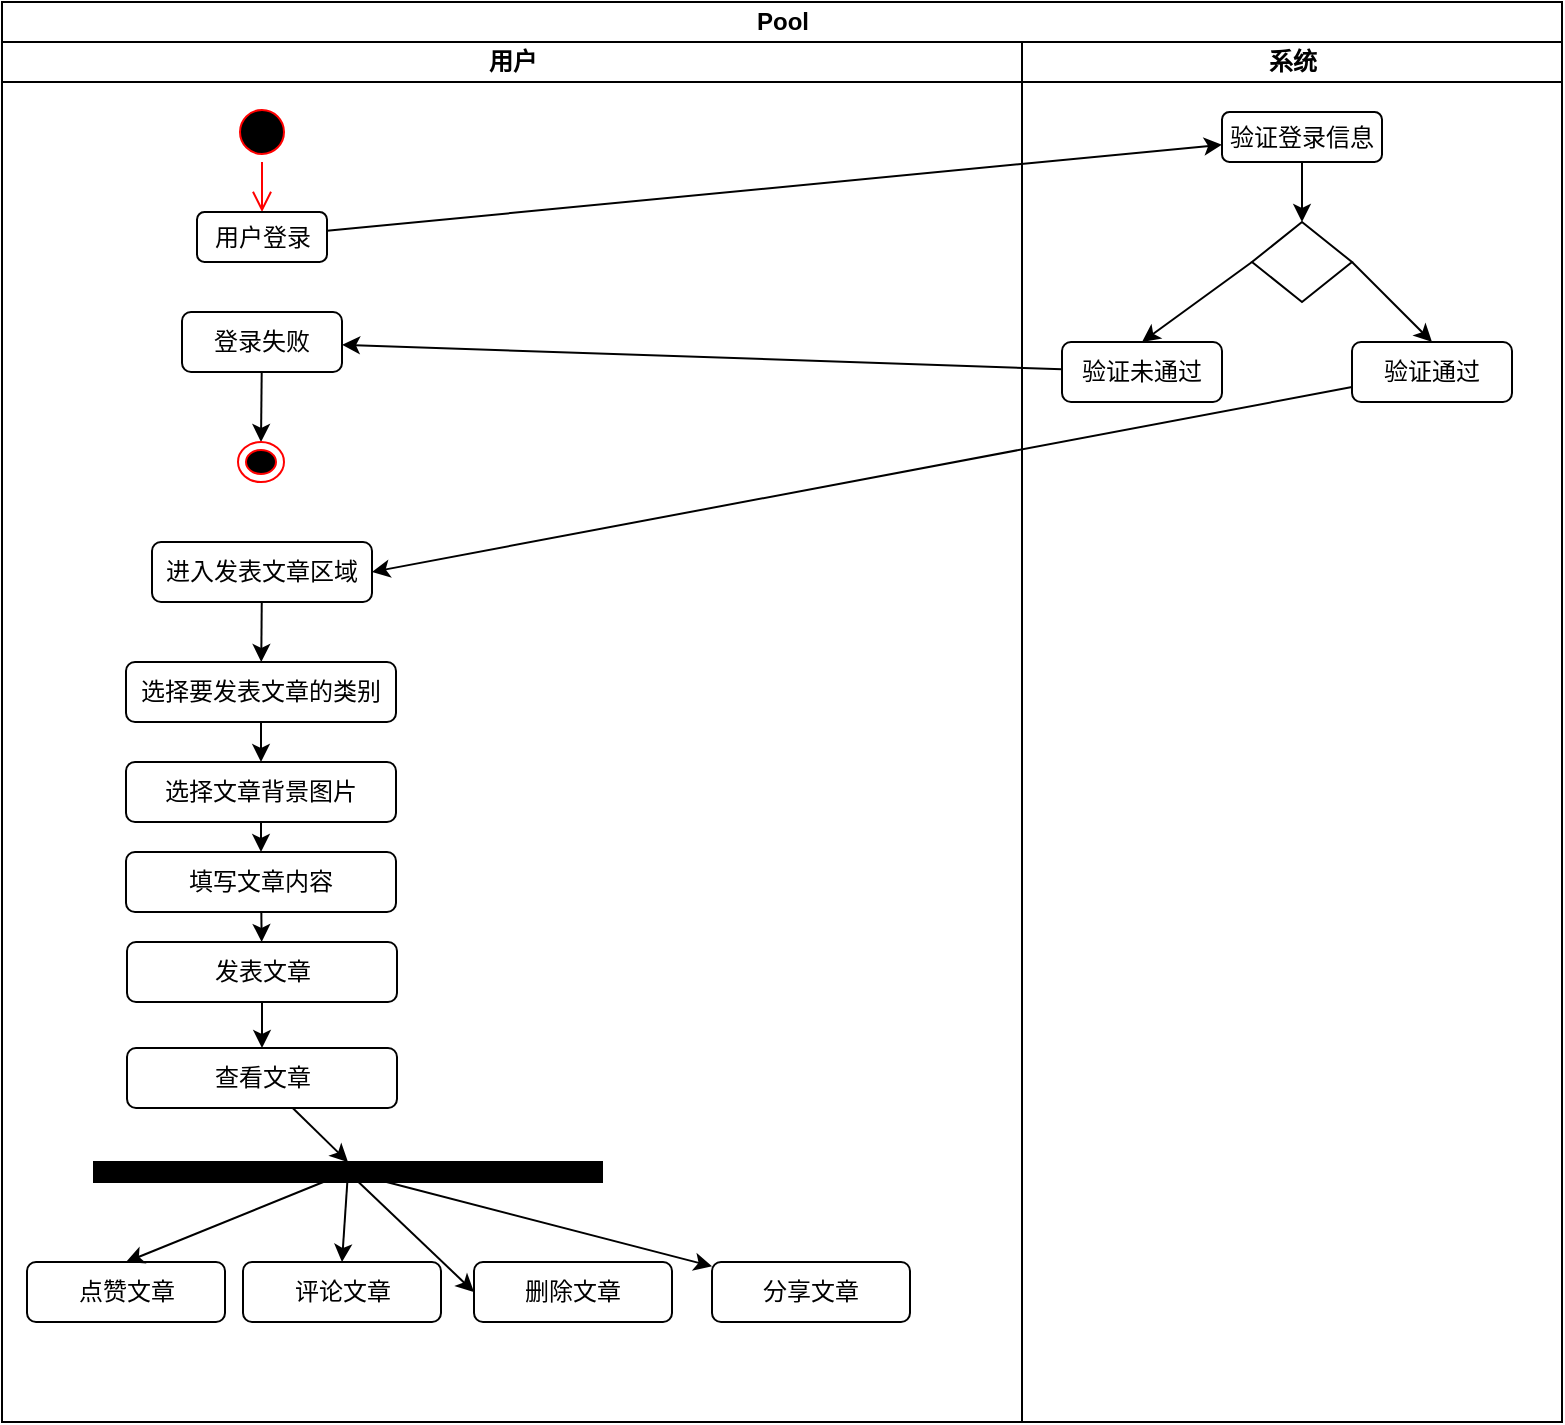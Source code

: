<mxfile version="10.5.8" type="github"><diagram id="o9x1gfWvhLjzchynyCmW" name="Page-1"><mxGraphModel dx="1158" dy="-403" grid="1" gridSize="10" guides="1" tooltips="1" connect="1" arrows="1" fold="1" page="1" pageScale="1" pageWidth="3000" pageHeight="1169" math="0" shadow="0"><root><mxCell id="0"/><mxCell id="1" parent="0"/><mxCell id="eRmpCJi3VX-l_0v9ZJWC-1" value="Pool" style="swimlane;html=1;childLayout=stackLayout;resizeParent=1;resizeParentMax=0;startSize=20;" vertex="1" parent="1"><mxGeometry x="35" y="1200" width="780" height="710" as="geometry"/></mxCell><mxCell id="eRmpCJi3VX-l_0v9ZJWC-9" value="" style="edgeStyle=none;rounded=0;orthogonalLoop=1;jettySize=auto;html=1;" edge="1" parent="eRmpCJi3VX-l_0v9ZJWC-1" source="eRmpCJi3VX-l_0v9ZJWC-5" target="eRmpCJi3VX-l_0v9ZJWC-12"><mxGeometry relative="1" as="geometry"/></mxCell><mxCell id="eRmpCJi3VX-l_0v9ZJWC-2" value="用户" style="swimlane;html=1;startSize=20;" vertex="1" parent="eRmpCJi3VX-l_0v9ZJWC-1"><mxGeometry y="20" width="510" height="690" as="geometry"/></mxCell><mxCell id="eRmpCJi3VX-l_0v9ZJWC-3" value="" style="ellipse;html=1;shape=startState;fillColor=#000000;strokeColor=#ff0000;" vertex="1" parent="eRmpCJi3VX-l_0v9ZJWC-2"><mxGeometry x="115" y="30" width="30" height="30" as="geometry"/></mxCell><mxCell id="eRmpCJi3VX-l_0v9ZJWC-4" value="" style="html=1;verticalAlign=bottom;endArrow=open;endSize=8;strokeColor=#ff0000;entryX=0.5;entryY=0;entryDx=0;entryDy=0;" edge="1" parent="eRmpCJi3VX-l_0v9ZJWC-2" source="eRmpCJi3VX-l_0v9ZJWC-3" target="eRmpCJi3VX-l_0v9ZJWC-5"><mxGeometry relative="1" as="geometry"><mxPoint x="130" y="120" as="targetPoint"/></mxGeometry></mxCell><mxCell id="eRmpCJi3VX-l_0v9ZJWC-5" value="用户登录" style="rounded=1;whiteSpace=wrap;html=1;" vertex="1" parent="eRmpCJi3VX-l_0v9ZJWC-2"><mxGeometry x="97.5" y="85" width="65" height="25" as="geometry"/></mxCell><mxCell id="eRmpCJi3VX-l_0v9ZJWC-6" style="edgeStyle=none;rounded=0;orthogonalLoop=1;jettySize=auto;html=1;entryX=0.5;entryY=0;entryDx=0;entryDy=0;" edge="1" parent="eRmpCJi3VX-l_0v9ZJWC-2" source="eRmpCJi3VX-l_0v9ZJWC-7" target="eRmpCJi3VX-l_0v9ZJWC-8"><mxGeometry relative="1" as="geometry"/></mxCell><mxCell id="eRmpCJi3VX-l_0v9ZJWC-7" value="登录失败" style="rounded=1;whiteSpace=wrap;html=1;" vertex="1" parent="eRmpCJi3VX-l_0v9ZJWC-2"><mxGeometry x="90" y="135" width="80" height="30" as="geometry"/></mxCell><mxCell id="eRmpCJi3VX-l_0v9ZJWC-8" value="" style="ellipse;html=1;shape=endState;fillColor=#000000;strokeColor=#ff0000;" vertex="1" parent="eRmpCJi3VX-l_0v9ZJWC-2"><mxGeometry x="118" y="200" width="23" height="20" as="geometry"/></mxCell><mxCell id="eRmpCJi3VX-l_0v9ZJWC-22" value="" style="edgeStyle=none;rounded=0;orthogonalLoop=1;jettySize=auto;html=1;" edge="1" parent="eRmpCJi3VX-l_0v9ZJWC-2" source="eRmpCJi3VX-l_0v9ZJWC-19" target="eRmpCJi3VX-l_0v9ZJWC-21"><mxGeometry relative="1" as="geometry"/></mxCell><mxCell id="eRmpCJi3VX-l_0v9ZJWC-19" value="进入发表文章区域" style="rounded=1;whiteSpace=wrap;html=1;" vertex="1" parent="eRmpCJi3VX-l_0v9ZJWC-2"><mxGeometry x="75" y="250" width="110" height="30" as="geometry"/></mxCell><mxCell id="eRmpCJi3VX-l_0v9ZJWC-24" value="" style="edgeStyle=none;rounded=0;orthogonalLoop=1;jettySize=auto;html=1;" edge="1" parent="eRmpCJi3VX-l_0v9ZJWC-2" source="eRmpCJi3VX-l_0v9ZJWC-21" target="eRmpCJi3VX-l_0v9ZJWC-23"><mxGeometry relative="1" as="geometry"/></mxCell><mxCell id="eRmpCJi3VX-l_0v9ZJWC-21" value="选择要发表文章的类别" style="rounded=1;whiteSpace=wrap;html=1;" vertex="1" parent="eRmpCJi3VX-l_0v9ZJWC-2"><mxGeometry x="62" y="310" width="135" height="30" as="geometry"/></mxCell><mxCell id="eRmpCJi3VX-l_0v9ZJWC-26" value="" style="edgeStyle=none;rounded=0;orthogonalLoop=1;jettySize=auto;html=1;" edge="1" parent="eRmpCJi3VX-l_0v9ZJWC-2" source="eRmpCJi3VX-l_0v9ZJWC-23" target="eRmpCJi3VX-l_0v9ZJWC-25"><mxGeometry relative="1" as="geometry"/></mxCell><mxCell id="eRmpCJi3VX-l_0v9ZJWC-23" value="选择文章背景图片" style="rounded=1;whiteSpace=wrap;html=1;" vertex="1" parent="eRmpCJi3VX-l_0v9ZJWC-2"><mxGeometry x="62" y="360" width="135" height="30" as="geometry"/></mxCell><mxCell id="eRmpCJi3VX-l_0v9ZJWC-28" value="" style="edgeStyle=none;rounded=0;orthogonalLoop=1;jettySize=auto;html=1;" edge="1" parent="eRmpCJi3VX-l_0v9ZJWC-2" source="eRmpCJi3VX-l_0v9ZJWC-25" target="eRmpCJi3VX-l_0v9ZJWC-27"><mxGeometry relative="1" as="geometry"/></mxCell><mxCell id="eRmpCJi3VX-l_0v9ZJWC-25" value="填写文章内容" style="rounded=1;whiteSpace=wrap;html=1;" vertex="1" parent="eRmpCJi3VX-l_0v9ZJWC-2"><mxGeometry x="62" y="405" width="135" height="30" as="geometry"/></mxCell><mxCell id="eRmpCJi3VX-l_0v9ZJWC-52" value="" style="edgeStyle=none;rounded=0;orthogonalLoop=1;jettySize=auto;html=1;" edge="1" parent="eRmpCJi3VX-l_0v9ZJWC-2" source="eRmpCJi3VX-l_0v9ZJWC-27" target="eRmpCJi3VX-l_0v9ZJWC-51"><mxGeometry relative="1" as="geometry"/></mxCell><mxCell id="eRmpCJi3VX-l_0v9ZJWC-27" value="发表文章" style="rounded=1;whiteSpace=wrap;html=1;" vertex="1" parent="eRmpCJi3VX-l_0v9ZJWC-2"><mxGeometry x="62.5" y="450" width="135" height="30" as="geometry"/></mxCell><mxCell id="eRmpCJi3VX-l_0v9ZJWC-58" style="edgeStyle=none;rounded=0;orthogonalLoop=1;jettySize=auto;html=1;entryX=0.5;entryY=0;entryDx=0;entryDy=0;" edge="1" parent="eRmpCJi3VX-l_0v9ZJWC-2" source="eRmpCJi3VX-l_0v9ZJWC-51" target="eRmpCJi3VX-l_0v9ZJWC-55"><mxGeometry relative="1" as="geometry"/></mxCell><mxCell id="eRmpCJi3VX-l_0v9ZJWC-51" value="查看文章" style="rounded=1;whiteSpace=wrap;html=1;" vertex="1" parent="eRmpCJi3VX-l_0v9ZJWC-2"><mxGeometry x="62.5" y="503" width="135" height="30" as="geometry"/></mxCell><mxCell id="eRmpCJi3VX-l_0v9ZJWC-56" value="点赞文章" style="rounded=1;whiteSpace=wrap;html=1;" vertex="1" parent="eRmpCJi3VX-l_0v9ZJWC-2"><mxGeometry x="12.5" y="610" width="99" height="30" as="geometry"/></mxCell><mxCell id="eRmpCJi3VX-l_0v9ZJWC-59" style="edgeStyle=none;rounded=0;orthogonalLoop=1;jettySize=auto;html=1;entryX=0.5;entryY=0;entryDx=0;entryDy=0;" edge="1" parent="eRmpCJi3VX-l_0v9ZJWC-2" source="eRmpCJi3VX-l_0v9ZJWC-55" target="eRmpCJi3VX-l_0v9ZJWC-56"><mxGeometry relative="1" as="geometry"/></mxCell><mxCell id="eRmpCJi3VX-l_0v9ZJWC-61" style="edgeStyle=none;rounded=0;orthogonalLoop=1;jettySize=auto;html=1;entryX=0.5;entryY=0;entryDx=0;entryDy=0;" edge="1" parent="eRmpCJi3VX-l_0v9ZJWC-2" source="eRmpCJi3VX-l_0v9ZJWC-55" target="eRmpCJi3VX-l_0v9ZJWC-60"><mxGeometry relative="1" as="geometry"/></mxCell><mxCell id="eRmpCJi3VX-l_0v9ZJWC-63" style="edgeStyle=none;rounded=0;orthogonalLoop=1;jettySize=auto;html=1;entryX=0;entryY=0.5;entryDx=0;entryDy=0;" edge="1" parent="eRmpCJi3VX-l_0v9ZJWC-2" source="eRmpCJi3VX-l_0v9ZJWC-55" target="eRmpCJi3VX-l_0v9ZJWC-62"><mxGeometry relative="1" as="geometry"/></mxCell><mxCell id="eRmpCJi3VX-l_0v9ZJWC-65" style="edgeStyle=none;rounded=0;orthogonalLoop=1;jettySize=auto;html=1;" edge="1" parent="eRmpCJi3VX-l_0v9ZJWC-2" source="eRmpCJi3VX-l_0v9ZJWC-55" target="eRmpCJi3VX-l_0v9ZJWC-64"><mxGeometry relative="1" as="geometry"/></mxCell><mxCell id="eRmpCJi3VX-l_0v9ZJWC-55" value="" style="rounded=0;whiteSpace=wrap;html=1;fillColor=#000000;" vertex="1" parent="eRmpCJi3VX-l_0v9ZJWC-2"><mxGeometry x="46" y="560" width="254" height="10" as="geometry"/></mxCell><mxCell id="eRmpCJi3VX-l_0v9ZJWC-60" value="评论文章" style="rounded=1;whiteSpace=wrap;html=1;" vertex="1" parent="eRmpCJi3VX-l_0v9ZJWC-2"><mxGeometry x="120.5" y="610" width="99" height="30" as="geometry"/></mxCell><mxCell id="eRmpCJi3VX-l_0v9ZJWC-62" value="删除文章" style="rounded=1;whiteSpace=wrap;html=1;" vertex="1" parent="eRmpCJi3VX-l_0v9ZJWC-2"><mxGeometry x="236" y="610" width="99" height="30" as="geometry"/></mxCell><mxCell id="eRmpCJi3VX-l_0v9ZJWC-64" value="分享文章" style="rounded=1;whiteSpace=wrap;html=1;" vertex="1" parent="eRmpCJi3VX-l_0v9ZJWC-2"><mxGeometry x="355" y="610" width="99" height="30" as="geometry"/></mxCell><mxCell id="eRmpCJi3VX-l_0v9ZJWC-10" value="系统" style="swimlane;html=1;startSize=20;" vertex="1" parent="eRmpCJi3VX-l_0v9ZJWC-1"><mxGeometry x="510" y="20" width="270" height="690" as="geometry"/></mxCell><mxCell id="eRmpCJi3VX-l_0v9ZJWC-11" style="edgeStyle=none;rounded=0;orthogonalLoop=1;jettySize=auto;html=1;" edge="1" parent="eRmpCJi3VX-l_0v9ZJWC-10" source="eRmpCJi3VX-l_0v9ZJWC-12" target="eRmpCJi3VX-l_0v9ZJWC-15"><mxGeometry relative="1" as="geometry"/></mxCell><mxCell id="eRmpCJi3VX-l_0v9ZJWC-12" value="验证登录信息" style="rounded=1;whiteSpace=wrap;html=1;" vertex="1" parent="eRmpCJi3VX-l_0v9ZJWC-10"><mxGeometry x="100" y="35" width="80" height="25" as="geometry"/></mxCell><mxCell id="eRmpCJi3VX-l_0v9ZJWC-13" style="edgeStyle=none;rounded=0;orthogonalLoop=1;jettySize=auto;html=1;exitX=0;exitY=0.5;exitDx=0;exitDy=0;entryX=0.5;entryY=0;entryDx=0;entryDy=0;" edge="1" parent="eRmpCJi3VX-l_0v9ZJWC-10" source="eRmpCJi3VX-l_0v9ZJWC-15" target="eRmpCJi3VX-l_0v9ZJWC-16"><mxGeometry relative="1" as="geometry"/></mxCell><mxCell id="eRmpCJi3VX-l_0v9ZJWC-14" style="edgeStyle=none;rounded=0;orthogonalLoop=1;jettySize=auto;html=1;exitX=1;exitY=0.5;exitDx=0;exitDy=0;entryX=0.5;entryY=0;entryDx=0;entryDy=0;" edge="1" parent="eRmpCJi3VX-l_0v9ZJWC-10" source="eRmpCJi3VX-l_0v9ZJWC-15" target="eRmpCJi3VX-l_0v9ZJWC-17"><mxGeometry relative="1" as="geometry"/></mxCell><mxCell id="eRmpCJi3VX-l_0v9ZJWC-15" value="" style="rhombus;whiteSpace=wrap;html=1;" vertex="1" parent="eRmpCJi3VX-l_0v9ZJWC-10"><mxGeometry x="115" y="90" width="50" height="40" as="geometry"/></mxCell><mxCell id="eRmpCJi3VX-l_0v9ZJWC-16" value="验证未通过" style="rounded=1;whiteSpace=wrap;html=1;" vertex="1" parent="eRmpCJi3VX-l_0v9ZJWC-10"><mxGeometry x="20" y="150" width="80" height="30" as="geometry"/></mxCell><mxCell id="eRmpCJi3VX-l_0v9ZJWC-17" value="验证通过" style="rounded=1;whiteSpace=wrap;html=1;" vertex="1" parent="eRmpCJi3VX-l_0v9ZJWC-10"><mxGeometry x="165" y="150" width="80" height="30" as="geometry"/></mxCell><mxCell id="eRmpCJi3VX-l_0v9ZJWC-18" style="edgeStyle=none;rounded=0;orthogonalLoop=1;jettySize=auto;html=1;" edge="1" parent="eRmpCJi3VX-l_0v9ZJWC-1" source="eRmpCJi3VX-l_0v9ZJWC-16" target="eRmpCJi3VX-l_0v9ZJWC-7"><mxGeometry relative="1" as="geometry"/></mxCell><mxCell id="eRmpCJi3VX-l_0v9ZJWC-20" style="rounded=0;orthogonalLoop=1;jettySize=auto;html=1;entryX=1;entryY=0.5;entryDx=0;entryDy=0;" edge="1" parent="eRmpCJi3VX-l_0v9ZJWC-1" source="eRmpCJi3VX-l_0v9ZJWC-17" target="eRmpCJi3VX-l_0v9ZJWC-19"><mxGeometry relative="1" as="geometry"/></mxCell></root></mxGraphModel></diagram></mxfile>